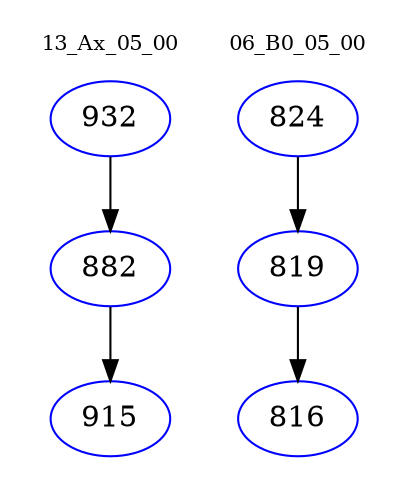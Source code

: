 digraph{
subgraph cluster_0 {
color = white
label = "13_Ax_05_00";
fontsize=10;
T0_932 [label="932", color="blue"]
T0_932 -> T0_882 [color="black"]
T0_882 [label="882", color="blue"]
T0_882 -> T0_915 [color="black"]
T0_915 [label="915", color="blue"]
}
subgraph cluster_1 {
color = white
label = "06_B0_05_00";
fontsize=10;
T1_824 [label="824", color="blue"]
T1_824 -> T1_819 [color="black"]
T1_819 [label="819", color="blue"]
T1_819 -> T1_816 [color="black"]
T1_816 [label="816", color="blue"]
}
}

